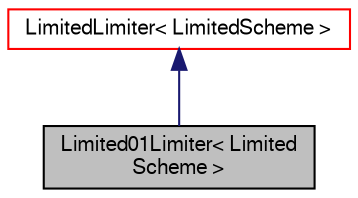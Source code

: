 digraph "Limited01Limiter&lt; LimitedScheme &gt;"
{
  bgcolor="transparent";
  edge [fontname="FreeSans",fontsize="10",labelfontname="FreeSans",labelfontsize="10"];
  node [fontname="FreeSans",fontsize="10",shape=record];
  Node0 [label="Limited01Limiter\< Limited\lScheme \>",height=0.2,width=0.4,color="black", fillcolor="grey75", style="filled", fontcolor="black"];
  Node1 -> Node0 [dir="back",color="midnightblue",fontsize="10",style="solid",fontname="FreeSans"];
  Node1 [label="LimitedLimiter\< LimitedScheme \>",height=0.2,width=0.4,color="red",URL="$a22994.html",tooltip="Foam::LimitedLimiter. "];
}
